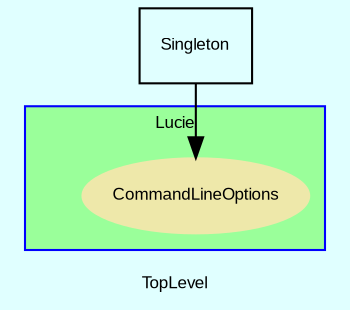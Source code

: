 digraph TopLevel {
    compound = true
    bgcolor = lightcyan1
    fontname = Arial
    fontsize = 8
    label = "TopLevel"
    node [
        fontname = Arial,
        fontsize = 8,
        color = black
    ]

    Singleton [
        URL = "classes/Singleton.html",
        shape = box,
        label = "Singleton"
    ]

    Singleton -> Lucie__CommandLineOptions [

    ]

    subgraph cluster_Lucie {
        fillcolor = palegreen1
        URL = "classes/Lucie.html"
        fontname = Arial
        color = blue
        label = "Lucie"
        style = filled
        Lucie [
            shape = plaintext,
            height = 0.01,
            width = 0.01,
            label = ""
        ]

        Lucie__CommandLineOptions [
            fontcolor = black,
            URL = "classes/Lucie/CommandLineOptions.html",
            shape = ellipse,
            color = palegoldenrod,
            style = filled,
            label = "CommandLineOptions"
        ]

    }

}

